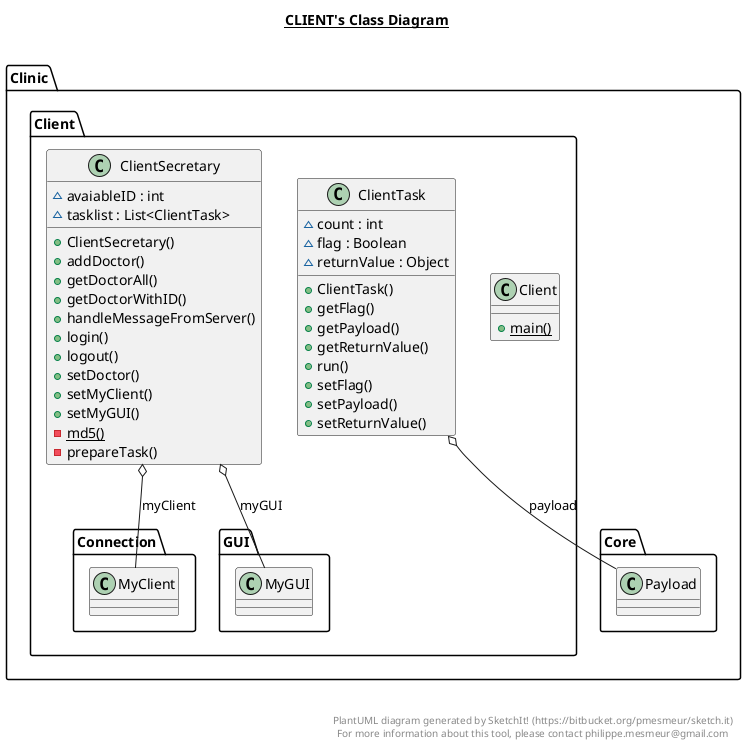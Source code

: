 @startuml

title __CLIENT's Class Diagram__\n

  namespace Clinic.Client {
    class Clinic.Client.Client {
        {static} + main()
    }
  }
  

  namespace Clinic.Client {
    class Clinic.Client.ClientSecretary {
        ~ avaiableID : int
        ~ tasklist : List<ClientTask>
        + ClientSecretary()
        + addDoctor()
        + getDoctorAll()
        + getDoctorWithID()
        + handleMessageFromServer()
        + login()
        + logout()
        + setDoctor()
        + setMyClient()
        + setMyGUI()
        {static} - md5()
        - prepareTask()
    }
  }
  

  namespace Clinic.Client {
    class Clinic.Client.ClientTask {
        ~ count : int
        ~ flag : Boolean
        ~ returnValue : Object
        + ClientTask()
        + getFlag()
        + getPayload()
        + getReturnValue()
        + run()
        + setFlag()
        + setPayload()
        + setReturnValue()
    }
  }
  

  Clinic.Client.ClientSecretary o-- Clinic.Client.Connection.MyClient : myClient
  Clinic.Client.ClientSecretary o-- Clinic.Client.GUI.MyGUI : myGUI
  Clinic.Client.ClientTask o-- Clinic.Core.Payload : payload


right footer


PlantUML diagram generated by SketchIt! (https://bitbucket.org/pmesmeur/sketch.it)
For more information about this tool, please contact philippe.mesmeur@gmail.com
endfooter

@enduml
